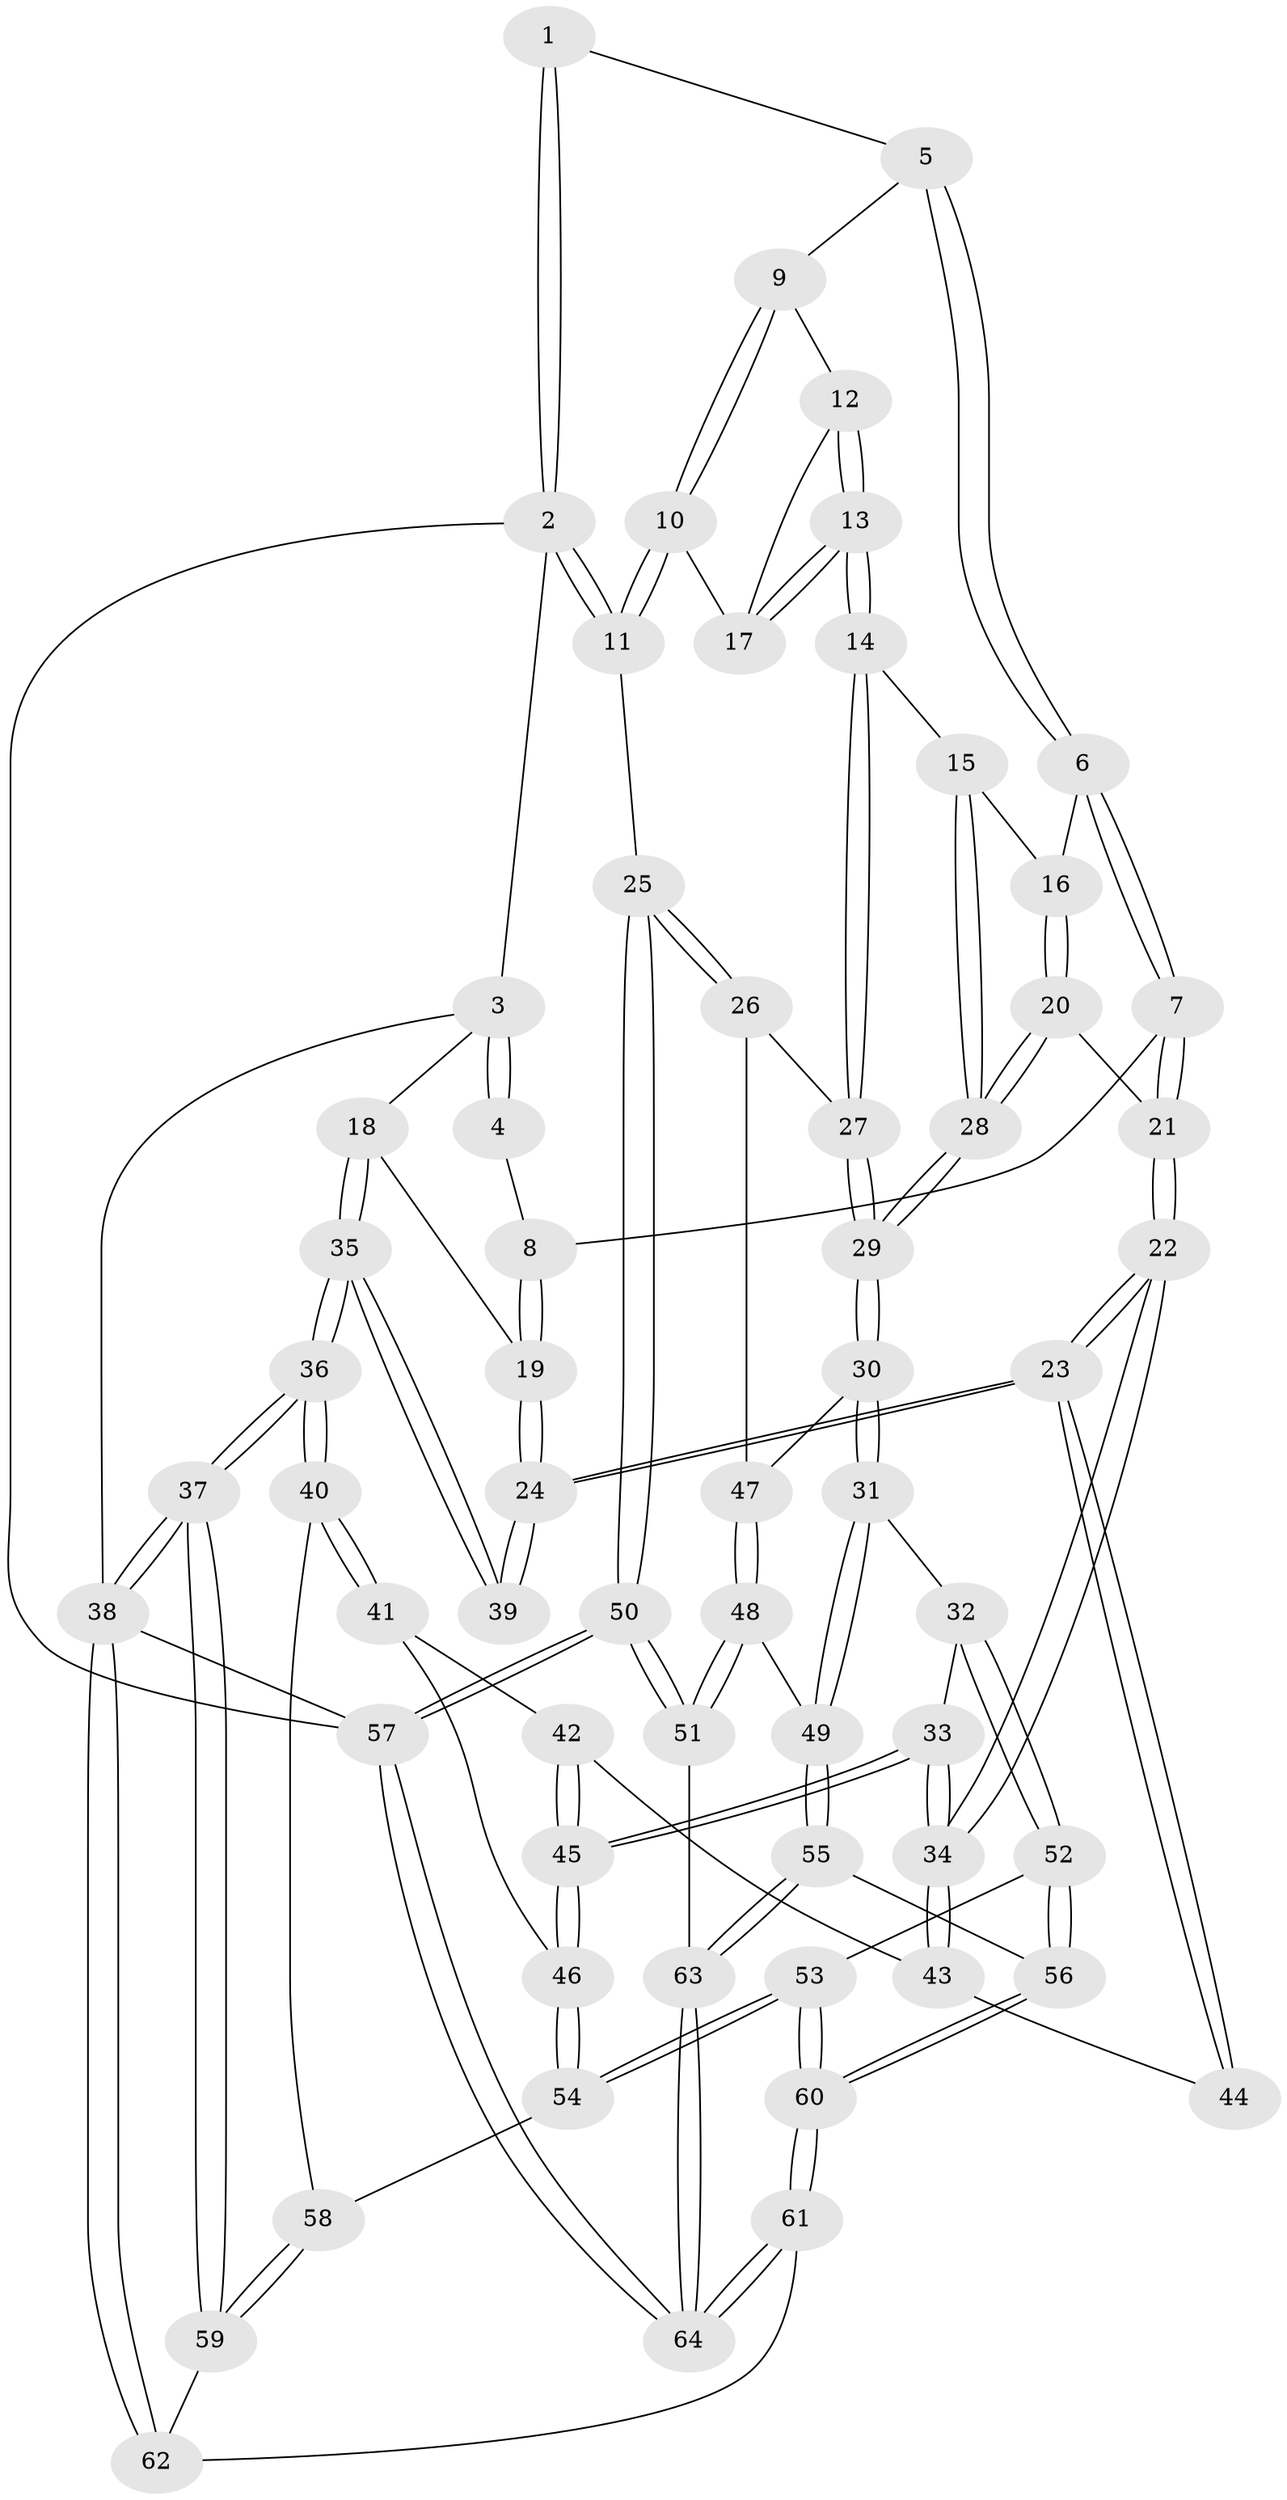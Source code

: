 // coarse degree distribution, {3: 0.5897435897435898, 4: 0.3333333333333333, 5: 0.02564102564102564, 2: 0.05128205128205128}
// Generated by graph-tools (version 1.1) at 2025/38/03/04/25 23:38:26]
// undirected, 64 vertices, 157 edges
graph export_dot {
  node [color=gray90,style=filled];
  1 [pos="+0.6829424004108599+0"];
  2 [pos="+1+0"];
  3 [pos="+0+0"];
  4 [pos="+0.3978583794312378+0"];
  5 [pos="+0.6873720930467418+0"];
  6 [pos="+0.6477104433933591+0"];
  7 [pos="+0.4828836528609823+0.16431506711108276"];
  8 [pos="+0.37481348346271226+0.14678961982510105"];
  9 [pos="+0.8189909164461455+0.023250902201679368"];
  10 [pos="+1+0.12671732916580883"];
  11 [pos="+1+0.11798761442080516"];
  12 [pos="+0.861175958915517+0.12829713969803588"];
  13 [pos="+0.86221784689796+0.28937813711937316"];
  14 [pos="+0.8552830433444741+0.3085480297471579"];
  15 [pos="+0.7539659484853586+0.2934864272316447"];
  16 [pos="+0.664275533273822+0.10412762565058248"];
  17 [pos="+1+0.1648784101760789"];
  18 [pos="+0+0"];
  19 [pos="+0.3314049690885888+0.1679252741325414"];
  20 [pos="+0.573105626639685+0.3165737481642716"];
  21 [pos="+0.501434768887793+0.3095256352026317"];
  22 [pos="+0.34066718012707553+0.43608147346452036"];
  23 [pos="+0.2942497060043513+0.37594010413121126"];
  24 [pos="+0.28581662811248787+0.36280431910959776"];
  25 [pos="+1+0.46314004368634537"];
  26 [pos="+0.9913454079181829+0.46474547249910686"];
  27 [pos="+0.9314250786956983+0.4303722850862148"];
  28 [pos="+0.6480167517387789+0.35712853216676627"];
  29 [pos="+0.6570113604803077+0.5399845434171586"];
  30 [pos="+0.6499655541975656+0.5520109438418402"];
  31 [pos="+0.6351592038648085+0.5698967249705746"];
  32 [pos="+0.6312391243853183+0.5705948488845813"];
  33 [pos="+0.34519287669966575+0.49175484829598687"];
  34 [pos="+0.3413582112281552+0.4461816464499912"];
  35 [pos="+0+0"];
  36 [pos="+0+0.5519162590753935"];
  37 [pos="+0+1"];
  38 [pos="+0+1"];
  39 [pos="+0.10706806610376866+0.2699393283469513"];
  40 [pos="+0+0.5562547641522162"];
  41 [pos="+0.005614906757010959+0.5037281938425823"];
  42 [pos="+0.06316041329728683+0.4804236140959046"];
  43 [pos="+0.08057188049531827+0.45322304257745927"];
  44 [pos="+0.08415017054671846+0.4466518284962775"];
  45 [pos="+0.31550257393505166+0.5437218743694139"];
  46 [pos="+0.29777602722085184+0.5964060822098537"];
  47 [pos="+0.903103932164209+0.6248346082439034"];
  48 [pos="+0.8831959091218605+0.702869197699004"];
  49 [pos="+0.7457649894977425+0.7471462329968273"];
  50 [pos="+1+0.8826909571604978"];
  51 [pos="+0.9878369192273622+0.8001544361334476"];
  52 [pos="+0.5151097063643987+0.7525161795367898"];
  53 [pos="+0.3515103181833015+0.7334991113666078"];
  54 [pos="+0.289879005668469+0.6211214037304394"];
  55 [pos="+0.7094017777872758+0.8629555502378211"];
  56 [pos="+0.5901351278286359+0.8644635217414103"];
  57 [pos="+1+1"];
  58 [pos="+0.16050293870914423+0.6742443667115537"];
  59 [pos="+0.13405626830702883+0.7424880737203349"];
  60 [pos="+0.3079580139385497+1"];
  61 [pos="+0.2963786949497987+1"];
  62 [pos="+0.2154639842942762+1"];
  63 [pos="+0.7808439654711912+0.9664668213246103"];
  64 [pos="+0.8452134128679231+1"];
  1 -- 2;
  1 -- 2;
  1 -- 5;
  2 -- 3;
  2 -- 11;
  2 -- 11;
  2 -- 57;
  3 -- 4;
  3 -- 4;
  3 -- 18;
  3 -- 38;
  4 -- 8;
  5 -- 6;
  5 -- 6;
  5 -- 9;
  6 -- 7;
  6 -- 7;
  6 -- 16;
  7 -- 8;
  7 -- 21;
  7 -- 21;
  8 -- 19;
  8 -- 19;
  9 -- 10;
  9 -- 10;
  9 -- 12;
  10 -- 11;
  10 -- 11;
  10 -- 17;
  11 -- 25;
  12 -- 13;
  12 -- 13;
  12 -- 17;
  13 -- 14;
  13 -- 14;
  13 -- 17;
  13 -- 17;
  14 -- 15;
  14 -- 27;
  14 -- 27;
  15 -- 16;
  15 -- 28;
  15 -- 28;
  16 -- 20;
  16 -- 20;
  18 -- 19;
  18 -- 35;
  18 -- 35;
  19 -- 24;
  19 -- 24;
  20 -- 21;
  20 -- 28;
  20 -- 28;
  21 -- 22;
  21 -- 22;
  22 -- 23;
  22 -- 23;
  22 -- 34;
  22 -- 34;
  23 -- 24;
  23 -- 24;
  23 -- 44;
  23 -- 44;
  24 -- 39;
  24 -- 39;
  25 -- 26;
  25 -- 26;
  25 -- 50;
  25 -- 50;
  26 -- 27;
  26 -- 47;
  27 -- 29;
  27 -- 29;
  28 -- 29;
  28 -- 29;
  29 -- 30;
  29 -- 30;
  30 -- 31;
  30 -- 31;
  30 -- 47;
  31 -- 32;
  31 -- 49;
  31 -- 49;
  32 -- 33;
  32 -- 52;
  32 -- 52;
  33 -- 34;
  33 -- 34;
  33 -- 45;
  33 -- 45;
  34 -- 43;
  34 -- 43;
  35 -- 36;
  35 -- 36;
  35 -- 39;
  35 -- 39;
  36 -- 37;
  36 -- 37;
  36 -- 40;
  36 -- 40;
  37 -- 38;
  37 -- 38;
  37 -- 59;
  37 -- 59;
  38 -- 62;
  38 -- 62;
  38 -- 57;
  40 -- 41;
  40 -- 41;
  40 -- 58;
  41 -- 42;
  41 -- 46;
  42 -- 43;
  42 -- 45;
  42 -- 45;
  43 -- 44;
  45 -- 46;
  45 -- 46;
  46 -- 54;
  46 -- 54;
  47 -- 48;
  47 -- 48;
  48 -- 49;
  48 -- 51;
  48 -- 51;
  49 -- 55;
  49 -- 55;
  50 -- 51;
  50 -- 51;
  50 -- 57;
  50 -- 57;
  51 -- 63;
  52 -- 53;
  52 -- 56;
  52 -- 56;
  53 -- 54;
  53 -- 54;
  53 -- 60;
  53 -- 60;
  54 -- 58;
  55 -- 56;
  55 -- 63;
  55 -- 63;
  56 -- 60;
  56 -- 60;
  57 -- 64;
  57 -- 64;
  58 -- 59;
  58 -- 59;
  59 -- 62;
  60 -- 61;
  60 -- 61;
  61 -- 62;
  61 -- 64;
  61 -- 64;
  63 -- 64;
  63 -- 64;
}

